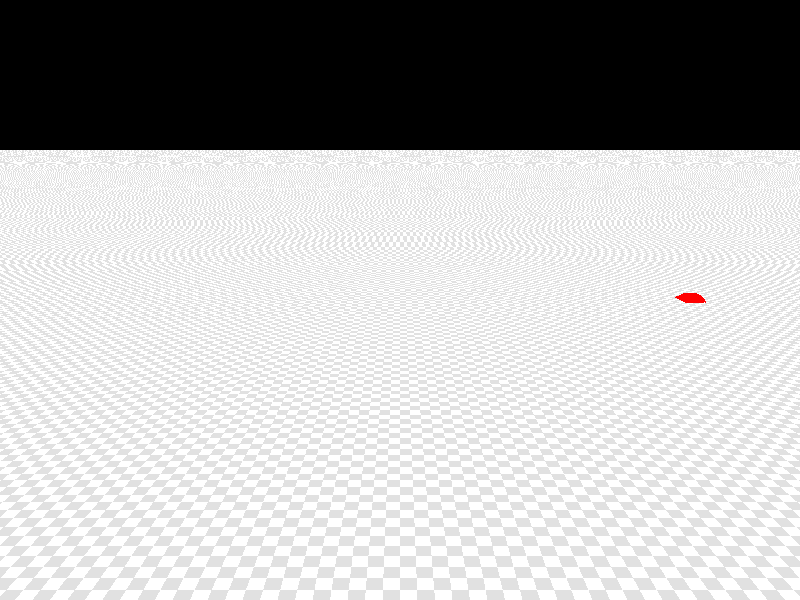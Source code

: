 // povray triangle data 
 

#include "colors.inc"
#declare c1 = texture {pigment {color Red}} 

light_source {<0,0,0> color White}
light_source {<-10,5,-50> color rgb<1, 1, 1>}
light_source {<0,10,0> color White}
light_source {<-10,-5,50> color rgb<1, 1, 1>} 

camera { 
 location <100,25,-50> 
 look_at <0,0,-50> 
 } 

plane { <0,1,0>, 0 pigment {checker color White, color Gray}} 

mesh { 

triangle{<0,-1,1>,<-1,-1,1>,<-1,0,1> texture { c1 } } 

triangle{<0,-1,1>,<1,-1,1>,<1,0,1> texture { c1 } } 

triangle{<0,-2,0>,<-1,-2,0>,<-1,-1,1> texture { c1 } } 

triangle{<0,-2,0>,<0,-1,1>,<-1,-1,1> texture { c1 } } 

triangle{<0,-2,0>,<1,-2,0>,<1,-1,1> texture { c1 } } 

triangle{<0,-2,0>,<0,-1,1>,<1,-1,1> texture { c1 } } 

triangle{<0,-1,1>,<0,0,-1>,<-1,0,1> texture { c1 } } 

triangle{<0,0,-1>,<0,1,1>,<1,1,1> texture { c1 } } 

triangle{<1,-1,1>,<2,-1,0>,<2,0,0> texture { c1 } } 

triangle{<0,0,-1>,<0,1,1>,<-1,1,1> texture { c1 } } 

triangle{<-1,-1,1>,<-1,0,1>,<-2,0,0> texture { c1 } } 

triangle{<-1,0,1>,<-1,1,1>,<-2,1,0> texture { c1 } } 

triangle{<-1,-2,0>,<-2,-2,0>,<-2,-1,0> texture { c1 } } 

triangle{<0,0,-1>,<-1,0,1>,<-1,1,1> texture { c1 } } 

triangle{<0,1,1>,<0,2,0>,<-1,2,0> texture { c1 } } 

triangle{<0,1,1>,<-1,1,1>,<-1,2,0> texture { c1 } } 

triangle{<-1,-2,0>,<-1,-1,1>,<-2,-1,0> texture { c1 } } 

triangle{<-1,-1,1>,<-2,-1,0>,<-2,0,0> texture { c1 } } 

triangle{<-1,0,1>,<-2,0,0>,<-2,1,0> texture { c1 } } 

triangle{<-1,1,1>,<-1,2,0>,<-2,2,0> texture { c1 } } 

triangle{<-1,1,1>,<-2,1,0>,<-2,2,0> texture { c1 } } 

triangle{<0,-1,1>,<0,0,-1>,<1,0,1> texture { c1 } } 

triangle{<1,-1,1>,<1,0,1>,<2,0,0> texture { c1 } } 

triangle{<1,-2,0>,<2,-2,0>,<2,-1,0> texture { c1 } } 

triangle{<1,0,1>,<1,1,1>,<2,1,0> texture { c1 } } 

triangle{<0,0,-1>,<1,0,1>,<1,1,1> texture { c1 } } 

triangle{<0,1,1>,<0,2,0>,<1,2,0> texture { c1 } } 

triangle{<0,1,1>,<1,1,1>,<1,2,0> texture { c1 } } 

triangle{<1,-2,0>,<1,-1,1>,<2,-1,0> texture { c1 } } 

triangle{<1,0,1>,<2,0,0>,<2,1,0> texture { c1 } } 

triangle{<1,1,1>,<1,2,0>,<2,2,0> texture { c1 } } 

triangle{<1,1,1>,<2,1,0>,<2,2,0> texture { c1 } } 

rotate <-90,0,0>
translate <0,0,0>
} 

